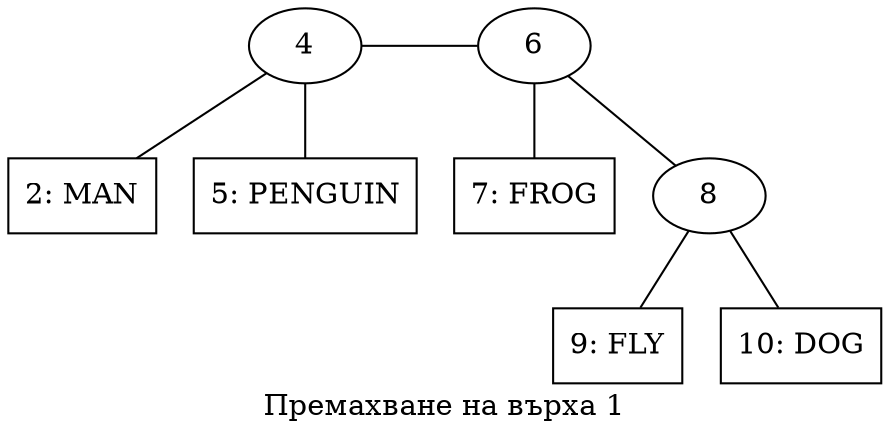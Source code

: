 graph G {
  ordering=out
  label="Премахване на върха 1"

  comment="leaves"
  node [shape=box];
  2 [label="2: MAN"];
  5 [label="5: PENGUIN"];
  7 [label="7: FROG"];
  9 [label="9: FLY"];
  10 [label="10: DOG"];

  comment="internal vertices"
  node [shape=ellipse];

  { rank=min
    4
    6 }

  4 -- 2;
  4 -- 5;
  4 -- 6;
  6 -- 7;
  6 -- 8;
  8 -- 9;
  8 -- 10;
}

